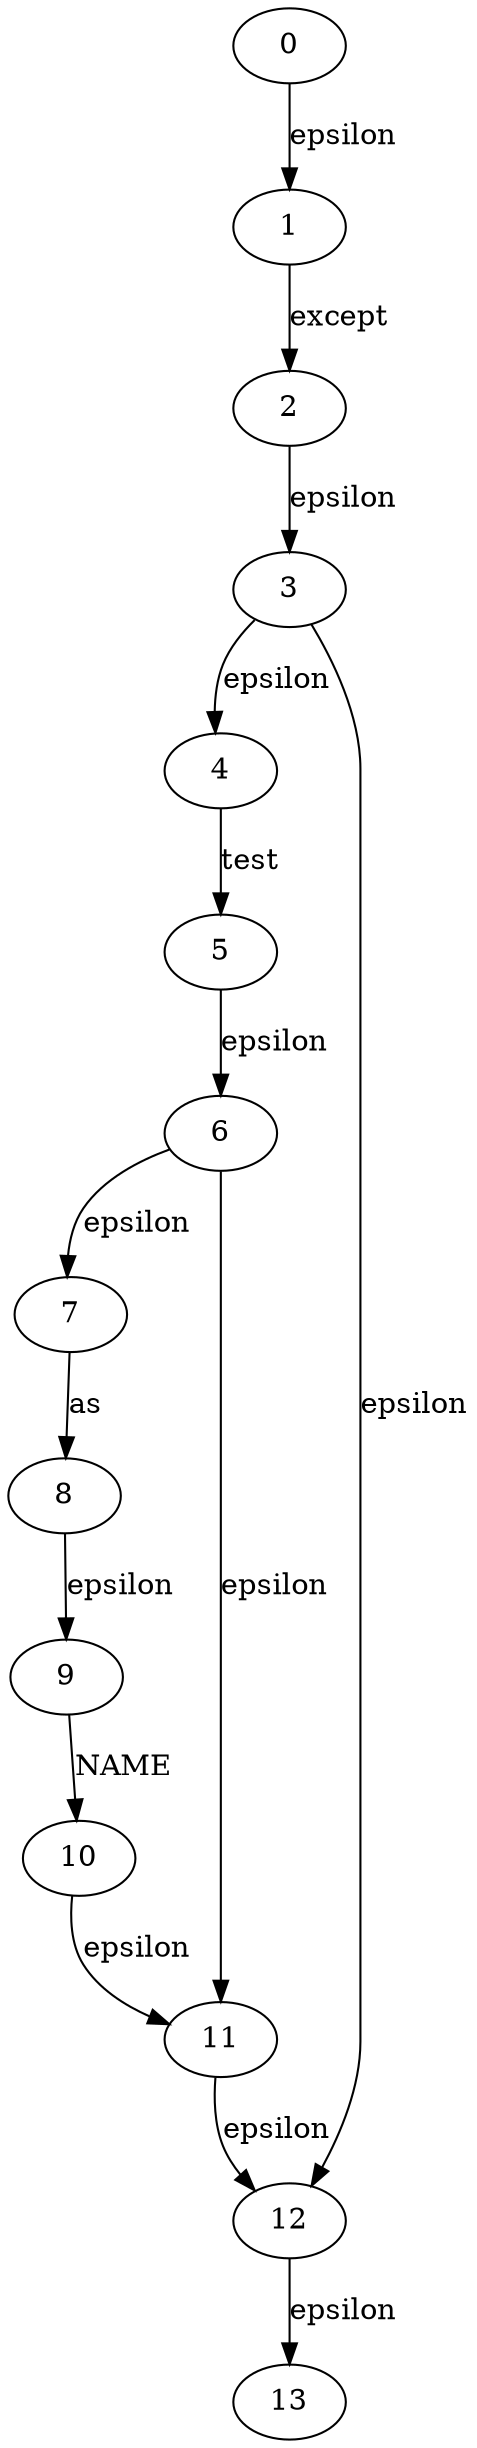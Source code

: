 
digraph except_clause {
  0->1[label=epsilon]
  1->2[label="except"]
  2->3[label=epsilon]
  3->4[label=epsilon]
  4->5[label=test]
  5->6[label=epsilon]
  6->7[label=epsilon]
  7->8[label="as"]
  8->9[label=epsilon]
  9->10[label=NAME]
  10->11[label=epsilon]
  11->12[label=epsilon]
  12->13[label=epsilon]
  6->11[label=epsilon]
  3->12[label=epsilon]
}
